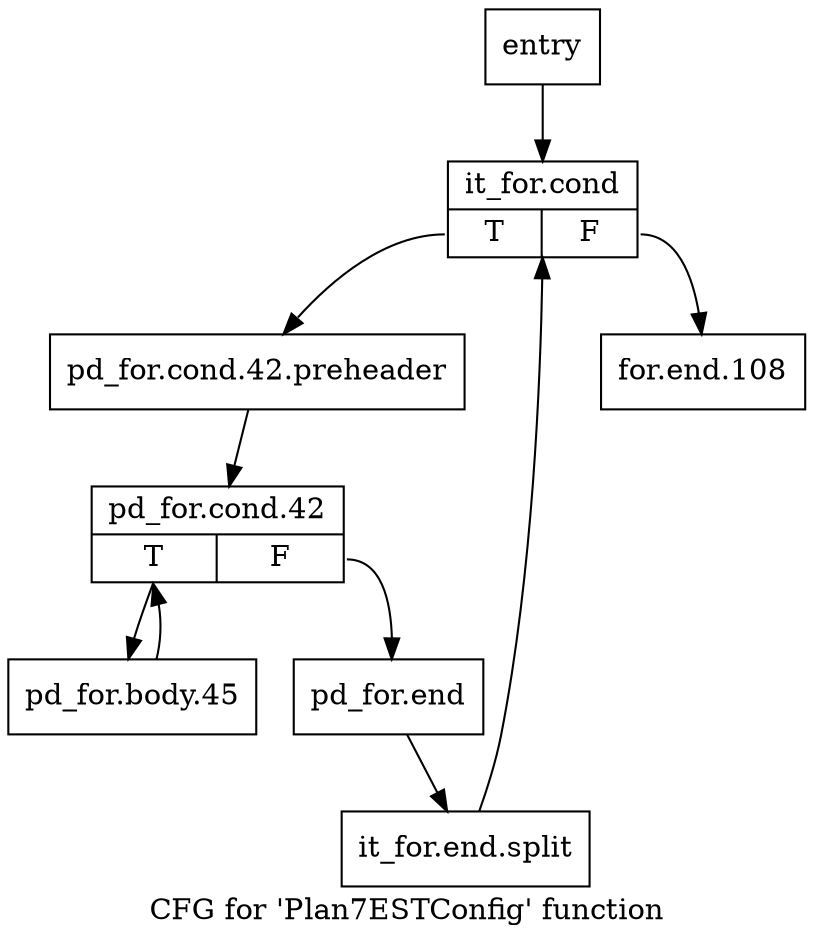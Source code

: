 digraph "CFG for 'Plan7ESTConfig' function" {
	label="CFG for 'Plan7ESTConfig' function";

	Node0x2abe550 [shape=record,label="{entry}"];
	Node0x2abe550 -> Node0x2abe5a0;
	Node0x2abe5a0 [shape=record,label="{it_for.cond|{<s0>T|<s1>F}}"];
	Node0x2abe5a0:s0 -> Node0x2abe5f0;
	Node0x2abe5a0:s1 -> Node0x2abe730;
	Node0x2abe5f0 [shape=record,label="{pd_for.cond.42.preheader}"];
	Node0x2abe5f0 -> Node0x2abe640;
	Node0x2abe640 [shape=record,label="{pd_for.cond.42|{<s0>T|<s1>F}}"];
	Node0x2abe640:s0 -> Node0x2abe690;
	Node0x2abe640:s1 -> Node0x2abe6e0;
	Node0x2abe690 [shape=record,label="{pd_for.body.45}"];
	Node0x2abe690 -> Node0x2abe640;
	Node0x2abe6e0 [shape=record,label="{pd_for.end}"];
	Node0x2abe6e0 -> Node0x3632000;
	Node0x3632000 [shape=record,label="{it_for.end.split}"];
	Node0x3632000 -> Node0x2abe5a0;
	Node0x2abe730 [shape=record,label="{for.end.108}"];
}
